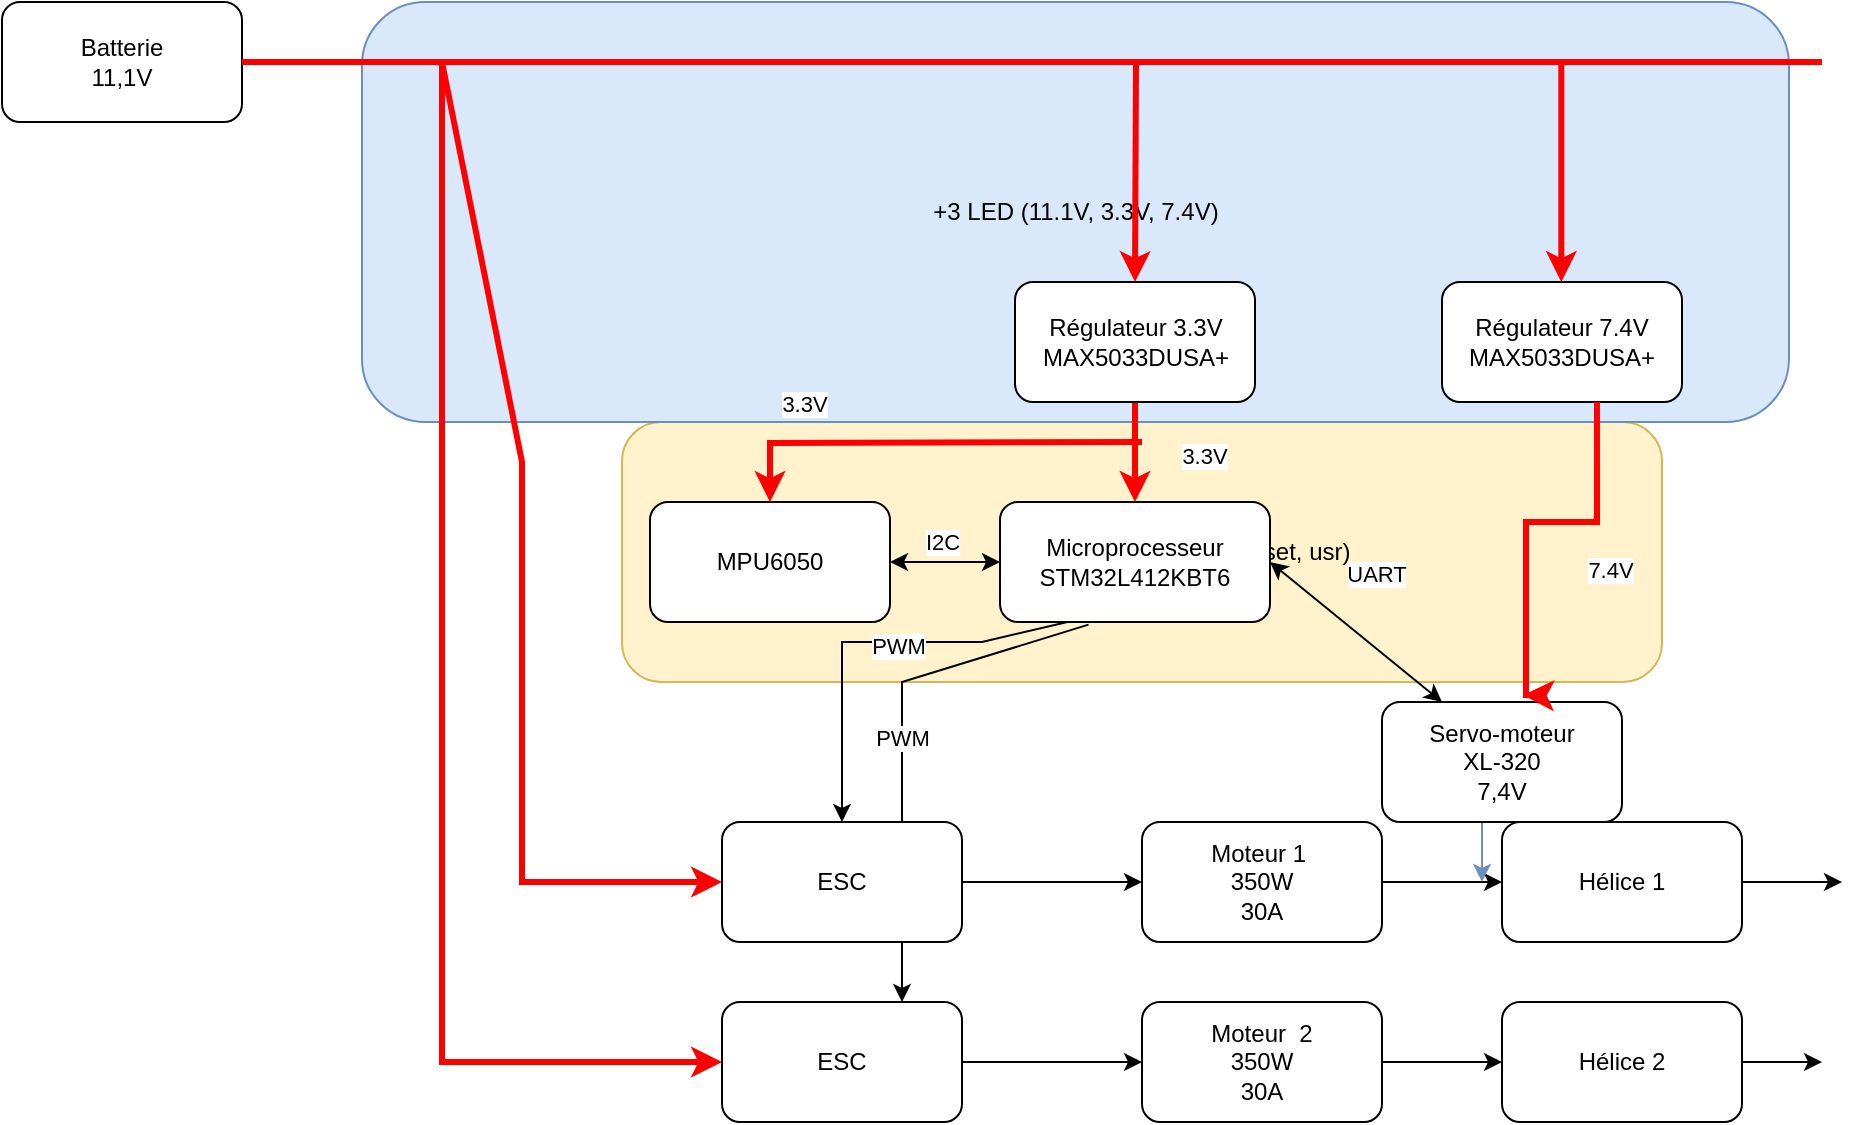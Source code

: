 <mxfile version="21.1.5" type="github">
  <diagram name="Page-1" id="kfJKp4cbYAR8tkhXhPna">
    <mxGraphModel dx="1765" dy="548" grid="1" gridSize="10" guides="1" tooltips="1" connect="1" arrows="1" fold="1" page="1" pageScale="1" pageWidth="827" pageHeight="1169" math="0" shadow="0">
      <root>
        <mxCell id="0" />
        <mxCell id="1" parent="0" />
        <mxCell id="I18jwqCtprp7DAmhgl5O-34" value="&lt;span style=&quot;white-space: pre;&quot;&gt;	&lt;/span&gt;&lt;span style=&quot;white-space: pre;&quot;&gt;	&lt;/span&gt;&lt;span style=&quot;white-space: pre;&quot;&gt;	&lt;/span&gt;&lt;span style=&quot;white-space: pre;&quot;&gt;	&lt;/span&gt;&lt;span style=&quot;white-space: pre;&quot;&gt;	&lt;/span&gt;&lt;span style=&quot;white-space: pre;&quot;&gt;	&lt;/span&gt;&lt;span style=&quot;white-space: pre;&quot;&gt;	&lt;/span&gt;&lt;span style=&quot;white-space: pre;&quot;&gt;	&lt;/span&gt;&lt;span style=&quot;white-space: pre;&quot;&gt;	&lt;/span&gt;&lt;span style=&quot;white-space: pre;&quot;&gt;	&lt;/span&gt;&lt;span style=&quot;white-space: pre;&quot;&gt;	&lt;/span&gt;&lt;span style=&quot;white-space: pre;&quot;&gt;	&lt;/span&gt;2 User leds + 2 Btn (Reset, usr)" style="rounded=1;whiteSpace=wrap;html=1;fillColor=#fff2cc;strokeColor=#d6b656;" vertex="1" parent="1">
          <mxGeometry x="90" y="310" width="520" height="130" as="geometry" />
        </mxCell>
        <mxCell id="I18jwqCtprp7DAmhgl5O-33" value="&lt;div&gt;+3 LED (11.1V, 3.3V, 7.4V)&lt;br&gt;&lt;/div&gt;" style="rounded=1;whiteSpace=wrap;html=1;fillColor=#dae8fc;strokeColor=#6c8ebf;" vertex="1" parent="1">
          <mxGeometry x="-40" y="100" width="713.5" height="210" as="geometry" />
        </mxCell>
        <mxCell id="dnf9TGZt98A_cBVJ5hq3-5" style="edgeStyle=orthogonalEdgeStyle;rounded=0;orthogonalLoop=1;jettySize=auto;html=1;exitX=1;exitY=0.5;exitDx=0;exitDy=0;entryX=0;entryY=0.5;entryDx=0;entryDy=0;exitPerimeter=0;" parent="1" source="JJHdNfHpe185E23BwGl6-1" target="JJHdNfHpe185E23BwGl6-4" edge="1">
          <mxGeometry relative="1" as="geometry" />
        </mxCell>
        <UserObject label="Moteur 1&amp;nbsp;&lt;br&gt;350W&lt;br&gt;30A" link="https://github.com/0reoAurelien/projet-hovercraft/blob/main/Datasheets/boostv2.pdf" id="JJHdNfHpe185E23BwGl6-1">
          <mxCell style="rounded=1;whiteSpace=wrap;html=1;" parent="1" vertex="1">
            <mxGeometry x="350" y="510" width="120" height="60" as="geometry" />
          </mxCell>
        </UserObject>
        <UserObject label="MPU6050" link="https://github.com/0reoAurelien/projet-hovercraft/blob/main/Datasheets/MPU-6000-Datasheet1.pdf" id="JJHdNfHpe185E23BwGl6-2">
          <mxCell style="rounded=1;whiteSpace=wrap;html=1;" parent="1" vertex="1">
            <mxGeometry x="104" y="350" width="120" height="60" as="geometry" />
          </mxCell>
        </UserObject>
        <UserObject label="Microprocesseur&lt;br&gt;&lt;div&gt;STM32L412KBT6&lt;br&gt;&lt;/div&gt;" link="https://github.com/0reoAurelien/projet-hovercraft/blob/main/Datasheets/stm32h7a3ai-1760933.pdf" id="JJHdNfHpe185E23BwGl6-3">
          <mxCell style="rounded=1;whiteSpace=wrap;html=1;" parent="1" vertex="1">
            <mxGeometry x="279" y="350" width="135" height="60" as="geometry" />
          </mxCell>
        </UserObject>
        <mxCell id="dnf9TGZt98A_cBVJ5hq3-14" style="edgeStyle=orthogonalEdgeStyle;rounded=0;orthogonalLoop=1;jettySize=auto;html=1;exitX=1;exitY=0.5;exitDx=0;exitDy=0;" parent="1" source="JJHdNfHpe185E23BwGl6-4" edge="1">
          <mxGeometry relative="1" as="geometry">
            <mxPoint x="700" y="540" as="targetPoint" />
          </mxGeometry>
        </mxCell>
        <mxCell id="JJHdNfHpe185E23BwGl6-4" value="Hélice 1" style="rounded=1;whiteSpace=wrap;html=1;" parent="1" vertex="1">
          <mxGeometry x="530" y="510" width="120" height="60" as="geometry" />
        </mxCell>
        <mxCell id="dnf9TGZt98A_cBVJ5hq3-10" style="edgeStyle=orthogonalEdgeStyle;rounded=0;orthogonalLoop=1;jettySize=auto;html=1;exitX=0.5;exitY=1;exitDx=0;exitDy=0;entryX=0.5;entryY=0;entryDx=0;entryDy=0;strokeColor=#FF0000;strokeWidth=3;" parent="1" source="JJHdNfHpe185E23BwGl6-5" target="JJHdNfHpe185E23BwGl6-3" edge="1">
          <mxGeometry relative="1" as="geometry" />
        </mxCell>
        <mxCell id="I18jwqCtprp7DAmhgl5O-13" value="3.3V" style="edgeLabel;html=1;align=center;verticalAlign=middle;resizable=0;points=[];" vertex="1" connectable="0" parent="dnf9TGZt98A_cBVJ5hq3-10">
          <mxGeometry x="0.083" relative="1" as="geometry">
            <mxPoint x="34" as="offset" />
          </mxGeometry>
        </mxCell>
        <mxCell id="JJHdNfHpe185E23BwGl6-5" value="&lt;div&gt;Régulateur 3.3V&lt;/div&gt;&lt;div&gt;MAX5033DUSA+&lt;br&gt;&lt;/div&gt;" style="rounded=1;whiteSpace=wrap;html=1;" parent="1" vertex="1">
          <mxGeometry x="286.5" y="240" width="120" height="60" as="geometry" />
        </mxCell>
        <mxCell id="dnf9TGZt98A_cBVJ5hq3-4" style="edgeStyle=orthogonalEdgeStyle;rounded=0;orthogonalLoop=1;jettySize=auto;html=1;exitX=1;exitY=0.5;exitDx=0;exitDy=0;entryX=0;entryY=0.5;entryDx=0;entryDy=0;" parent="1" target="JJHdNfHpe185E23BwGl6-1" edge="1">
          <mxGeometry relative="1" as="geometry">
            <Array as="points">
              <mxPoint x="310" y="540" />
              <mxPoint x="310" y="540" />
            </Array>
            <mxPoint x="260" y="540" as="sourcePoint" />
          </mxGeometry>
        </mxCell>
        <mxCell id="dnf9TGZt98A_cBVJ5hq3-25" style="edgeStyle=orthogonalEdgeStyle;rounded=0;orthogonalLoop=1;jettySize=auto;html=1;exitX=1;exitY=0.5;exitDx=0;exitDy=0;entryX=0;entryY=0.5;entryDx=0;entryDy=0;" parent="1" source="dnf9TGZt98A_cBVJ5hq3-22" target="dnf9TGZt98A_cBVJ5hq3-23" edge="1">
          <mxGeometry relative="1" as="geometry" />
        </mxCell>
        <UserObject label="Moteur &amp;nbsp;2&lt;br&gt;350W&lt;br&gt;30A" link="data:page/id,kfJKp4cbYAR8tkhXhPna" id="dnf9TGZt98A_cBVJ5hq3-22">
          <mxCell style="rounded=1;whiteSpace=wrap;html=1;" parent="1" vertex="1">
            <mxGeometry x="350" y="600" width="120" height="60" as="geometry" />
          </mxCell>
        </UserObject>
        <mxCell id="dnf9TGZt98A_cBVJ5hq3-26" style="edgeStyle=orthogonalEdgeStyle;rounded=0;orthogonalLoop=1;jettySize=auto;html=1;exitX=1;exitY=0.5;exitDx=0;exitDy=0;entryX=0;entryY=0.5;entryDx=0;entryDy=0;" parent="1" source="dnf9TGZt98A_cBVJ5hq3-23" edge="1">
          <mxGeometry relative="1" as="geometry">
            <mxPoint x="690" y="630" as="targetPoint" />
          </mxGeometry>
        </mxCell>
        <mxCell id="dnf9TGZt98A_cBVJ5hq3-23" value="Hélice 2" style="rounded=1;whiteSpace=wrap;html=1;" parent="1" vertex="1">
          <mxGeometry x="530" y="600" width="120" height="60" as="geometry" />
        </mxCell>
        <mxCell id="dnf9TGZt98A_cBVJ5hq3-28" value="" style="endArrow=classic;html=1;rounded=0;exitX=1;exitY=0.5;exitDx=0;exitDy=0;" parent="1" edge="1" source="I18jwqCtprp7DAmhgl5O-8">
          <mxGeometry width="50" height="50" relative="1" as="geometry">
            <mxPoint x="310" y="630" as="sourcePoint" />
            <mxPoint x="350" y="630" as="targetPoint" />
          </mxGeometry>
        </mxCell>
        <mxCell id="zdzdLWkKH9nTiATEf_Qo-12" style="edgeStyle=orthogonalEdgeStyle;rounded=0;orthogonalLoop=1;jettySize=auto;html=1;exitX=0.5;exitY=1;exitDx=0;exitDy=0;fillColor=#dae8fc;strokeColor=#6c8ebf;" parent="1" source="zdzdLWkKH9nTiATEf_Qo-1" edge="1">
          <mxGeometry relative="1" as="geometry">
            <mxPoint x="520" y="540" as="targetPoint" />
            <Array as="points">
              <mxPoint x="520" y="490" />
            </Array>
          </mxGeometry>
        </mxCell>
        <UserObject label="Servo-moteur&lt;br&gt;&lt;div&gt;XL-320&lt;br&gt;&lt;/div&gt;&lt;div&gt;7,4V&lt;/div&gt;" link="https://github.com/0reoAurelien/projet-hovercraft/blob/main/Datasheets/dynamixel_xl-320.pdf" id="zdzdLWkKH9nTiATEf_Qo-1">
          <mxCell style="rounded=1;whiteSpace=wrap;html=1;" parent="1" vertex="1">
            <mxGeometry x="470" y="450" width="120" height="60" as="geometry" />
          </mxCell>
        </UserObject>
        <mxCell id="zUk0RGiOH_9sVyoBxdkA-1" value="" style="endArrow=classic;startArrow=classic;html=1;rounded=0;entryX=0;entryY=0.5;entryDx=0;entryDy=0;" parent="1" source="JJHdNfHpe185E23BwGl6-2" target="JJHdNfHpe185E23BwGl6-3" edge="1">
          <mxGeometry width="50" height="50" relative="1" as="geometry">
            <mxPoint x="229" y="379.5" as="sourcePoint" />
            <mxPoint x="289" y="379.5" as="targetPoint" />
          </mxGeometry>
        </mxCell>
        <mxCell id="I18jwqCtprp7DAmhgl5O-1" value="I2C" style="edgeLabel;html=1;align=center;verticalAlign=middle;resizable=0;points=[];" vertex="1" connectable="0" parent="zUk0RGiOH_9sVyoBxdkA-1">
          <mxGeometry x="0.418" y="4" relative="1" as="geometry">
            <mxPoint x="-13" y="-6" as="offset" />
          </mxGeometry>
        </mxCell>
        <mxCell id="I18jwqCtprp7DAmhgl5O-2" value="Batterie&lt;br&gt;11,1V" style="rounded=1;whiteSpace=wrap;html=1;" vertex="1" parent="1">
          <mxGeometry x="-220" y="100" width="120" height="60" as="geometry" />
        </mxCell>
        <mxCell id="I18jwqCtprp7DAmhgl5O-6" value="" style="endArrow=none;html=1;rounded=0;exitX=1;exitY=0.5;exitDx=0;exitDy=0;strokeWidth=3;strokeColor=#FF0000;" edge="1" parent="1" source="I18jwqCtprp7DAmhgl5O-2">
          <mxGeometry width="50" height="50" relative="1" as="geometry">
            <mxPoint x="270" y="330" as="sourcePoint" />
            <mxPoint x="690" y="130" as="targetPoint" />
          </mxGeometry>
        </mxCell>
        <UserObject label="ESC" link="https://github.com/0reoAurelien/projet-hovercraft/blob/main/Datasheets/boostv2.pdf" id="I18jwqCtprp7DAmhgl5O-8">
          <mxCell style="rounded=1;whiteSpace=wrap;html=1;" vertex="1" parent="1">
            <mxGeometry x="140" y="600" width="120" height="60" as="geometry" />
          </mxCell>
        </UserObject>
        <mxCell id="I18jwqCtprp7DAmhgl5O-9" value="" style="endArrow=classic;html=1;rounded=0;entryX=0;entryY=0.5;entryDx=0;entryDy=0;strokeWidth=3;strokeColor=#FF0000;" edge="1" parent="1" target="I18jwqCtprp7DAmhgl5O-8">
          <mxGeometry width="50" height="50" relative="1" as="geometry">
            <mxPoint y="130" as="sourcePoint" />
            <mxPoint x="320" y="280" as="targetPoint" />
            <Array as="points">
              <mxPoint y="630" />
            </Array>
          </mxGeometry>
        </mxCell>
        <mxCell id="I18jwqCtprp7DAmhgl5O-10" value="" style="endArrow=classic;html=1;rounded=0;entryX=0;entryY=0.5;entryDx=0;entryDy=0;strokeWidth=3;strokeColor=#FF0000;" edge="1" parent="1">
          <mxGeometry width="50" height="50" relative="1" as="geometry">
            <mxPoint y="130" as="sourcePoint" />
            <mxPoint x="140" y="540" as="targetPoint" />
            <Array as="points">
              <mxPoint x="40" y="330" />
              <mxPoint x="40" y="540" />
            </Array>
          </mxGeometry>
        </mxCell>
        <mxCell id="I18jwqCtprp7DAmhgl5O-16" style="edgeStyle=orthogonalEdgeStyle;rounded=0;orthogonalLoop=1;jettySize=auto;html=1;entryX=0.5;entryY=0;entryDx=0;entryDy=0;strokeColor=#FF0000;strokeWidth=3;" edge="1" parent="1" target="JJHdNfHpe185E23BwGl6-2">
          <mxGeometry relative="1" as="geometry">
            <mxPoint x="350" y="320" as="sourcePoint" />
            <mxPoint x="170" y="290" as="targetPoint" />
          </mxGeometry>
        </mxCell>
        <mxCell id="I18jwqCtprp7DAmhgl5O-17" value="3.3V" style="edgeLabel;html=1;align=center;verticalAlign=middle;resizable=0;points=[];" vertex="1" connectable="0" parent="I18jwqCtprp7DAmhgl5O-16">
          <mxGeometry x="0.083" relative="1" as="geometry">
            <mxPoint x="-53" y="-20" as="offset" />
          </mxGeometry>
        </mxCell>
        <mxCell id="I18jwqCtprp7DAmhgl5O-18" value="&lt;div&gt;Régulateur 7.4V&lt;/div&gt;&lt;div&gt;MAX5033DUSA+&lt;br&gt;&lt;/div&gt;" style="rounded=1;whiteSpace=wrap;html=1;" vertex="1" parent="1">
          <mxGeometry x="500" y="240" width="120" height="60" as="geometry" />
        </mxCell>
        <mxCell id="I18jwqCtprp7DAmhgl5O-21" style="edgeStyle=orthogonalEdgeStyle;rounded=0;orthogonalLoop=1;jettySize=auto;html=1;exitX=0.5;exitY=1;exitDx=0;exitDy=0;entryX=0.588;entryY=-0.059;entryDx=0;entryDy=0;strokeColor=#FF0000;strokeWidth=3;entryPerimeter=0;" edge="1" parent="1" target="zdzdLWkKH9nTiATEf_Qo-1">
          <mxGeometry relative="1" as="geometry">
            <mxPoint x="577.48" y="300" as="sourcePoint" />
            <mxPoint x="542.48" y="430" as="targetPoint" />
            <Array as="points">
              <mxPoint x="577" y="360" />
              <mxPoint x="542" y="360" />
              <mxPoint x="542" y="446" />
            </Array>
          </mxGeometry>
        </mxCell>
        <mxCell id="I18jwqCtprp7DAmhgl5O-22" value="7.4V" style="edgeLabel;html=1;align=center;verticalAlign=middle;resizable=0;points=[];" vertex="1" connectable="0" parent="I18jwqCtprp7DAmhgl5O-21">
          <mxGeometry x="0.083" relative="1" as="geometry">
            <mxPoint x="42" y="20" as="offset" />
          </mxGeometry>
        </mxCell>
        <mxCell id="I18jwqCtprp7DAmhgl5O-23" value="" style="endArrow=classic;startArrow=classic;html=1;rounded=0;exitX=0.25;exitY=0;exitDx=0;exitDy=0;entryX=1;entryY=0.5;entryDx=0;entryDy=0;" edge="1" parent="1" source="zdzdLWkKH9nTiATEf_Qo-1" target="JJHdNfHpe185E23BwGl6-3">
          <mxGeometry width="50" height="50" relative="1" as="geometry">
            <mxPoint x="380" y="430" as="sourcePoint" />
            <mxPoint x="430" y="380" as="targetPoint" />
          </mxGeometry>
        </mxCell>
        <mxCell id="I18jwqCtprp7DAmhgl5O-24" value="UART" style="edgeLabel;html=1;align=center;verticalAlign=middle;resizable=0;points=[];" vertex="1" connectable="0" parent="I18jwqCtprp7DAmhgl5O-23">
          <mxGeometry x="0.44" y="-1" relative="1" as="geometry">
            <mxPoint x="28" y="-13" as="offset" />
          </mxGeometry>
        </mxCell>
        <mxCell id="I18jwqCtprp7DAmhgl5O-27" value="" style="endArrow=classic;html=1;rounded=0;exitX=0.25;exitY=1;exitDx=0;exitDy=0;entryX=0.5;entryY=0;entryDx=0;entryDy=0;" edge="1" parent="1" source="JJHdNfHpe185E23BwGl6-3" target="I18jwqCtprp7DAmhgl5O-7">
          <mxGeometry width="50" height="50" relative="1" as="geometry">
            <mxPoint x="380" y="430" as="sourcePoint" />
            <mxPoint x="430" y="380" as="targetPoint" />
            <Array as="points">
              <mxPoint x="270" y="420" />
              <mxPoint x="200" y="420" />
            </Array>
          </mxGeometry>
        </mxCell>
        <mxCell id="I18jwqCtprp7DAmhgl5O-29" value="PWM" style="edgeLabel;html=1;align=center;verticalAlign=middle;resizable=0;points=[];" vertex="1" connectable="0" parent="I18jwqCtprp7DAmhgl5O-27">
          <mxGeometry x="-0.152" y="2" relative="1" as="geometry">
            <mxPoint as="offset" />
          </mxGeometry>
        </mxCell>
        <mxCell id="I18jwqCtprp7DAmhgl5O-28" value="" style="endArrow=classic;html=1;rounded=0;exitX=0.328;exitY=1.022;exitDx=0;exitDy=0;entryX=0.75;entryY=0;entryDx=0;entryDy=0;exitPerimeter=0;" edge="1" parent="1" source="JJHdNfHpe185E23BwGl6-3" target="I18jwqCtprp7DAmhgl5O-8">
          <mxGeometry width="50" height="50" relative="1" as="geometry">
            <mxPoint x="323" y="420" as="sourcePoint" />
            <mxPoint x="210" y="520" as="targetPoint" />
            <Array as="points">
              <mxPoint x="230" y="440" />
            </Array>
          </mxGeometry>
        </mxCell>
        <mxCell id="I18jwqCtprp7DAmhgl5O-30" value="PWM" style="edgeLabel;html=1;align=center;verticalAlign=middle;resizable=0;points=[];" vertex="1" connectable="0" parent="I18jwqCtprp7DAmhgl5O-28">
          <mxGeometry x="-0.031" relative="1" as="geometry">
            <mxPoint as="offset" />
          </mxGeometry>
        </mxCell>
        <UserObject label="ESC" link="https://github.com/0reoAurelien/projet-hovercraft/blob/main/Datasheets/boostv2.pdf" id="I18jwqCtprp7DAmhgl5O-7">
          <mxCell style="rounded=1;whiteSpace=wrap;html=1;" vertex="1" parent="1">
            <mxGeometry x="140" y="510" width="120" height="60" as="geometry" />
          </mxCell>
        </UserObject>
        <mxCell id="I18jwqCtprp7DAmhgl5O-31" value="" style="endArrow=classic;html=1;rounded=0;entryX=0.5;entryY=0;entryDx=0;entryDy=0;strokeColor=#FF0000;strokeWidth=3;" edge="1" parent="1" target="JJHdNfHpe185E23BwGl6-5">
          <mxGeometry width="50" height="50" relative="1" as="geometry">
            <mxPoint x="347" y="130" as="sourcePoint" />
            <mxPoint x="430" y="380" as="targetPoint" />
          </mxGeometry>
        </mxCell>
        <mxCell id="I18jwqCtprp7DAmhgl5O-32" value="" style="endArrow=classic;html=1;rounded=0;entryX=0.5;entryY=0;entryDx=0;entryDy=0;strokeColor=#FF0000;strokeWidth=3;" edge="1" parent="1">
          <mxGeometry width="50" height="50" relative="1" as="geometry">
            <mxPoint x="559.66" y="130" as="sourcePoint" />
            <mxPoint x="559.66" y="240" as="targetPoint" />
          </mxGeometry>
        </mxCell>
      </root>
    </mxGraphModel>
  </diagram>
</mxfile>
